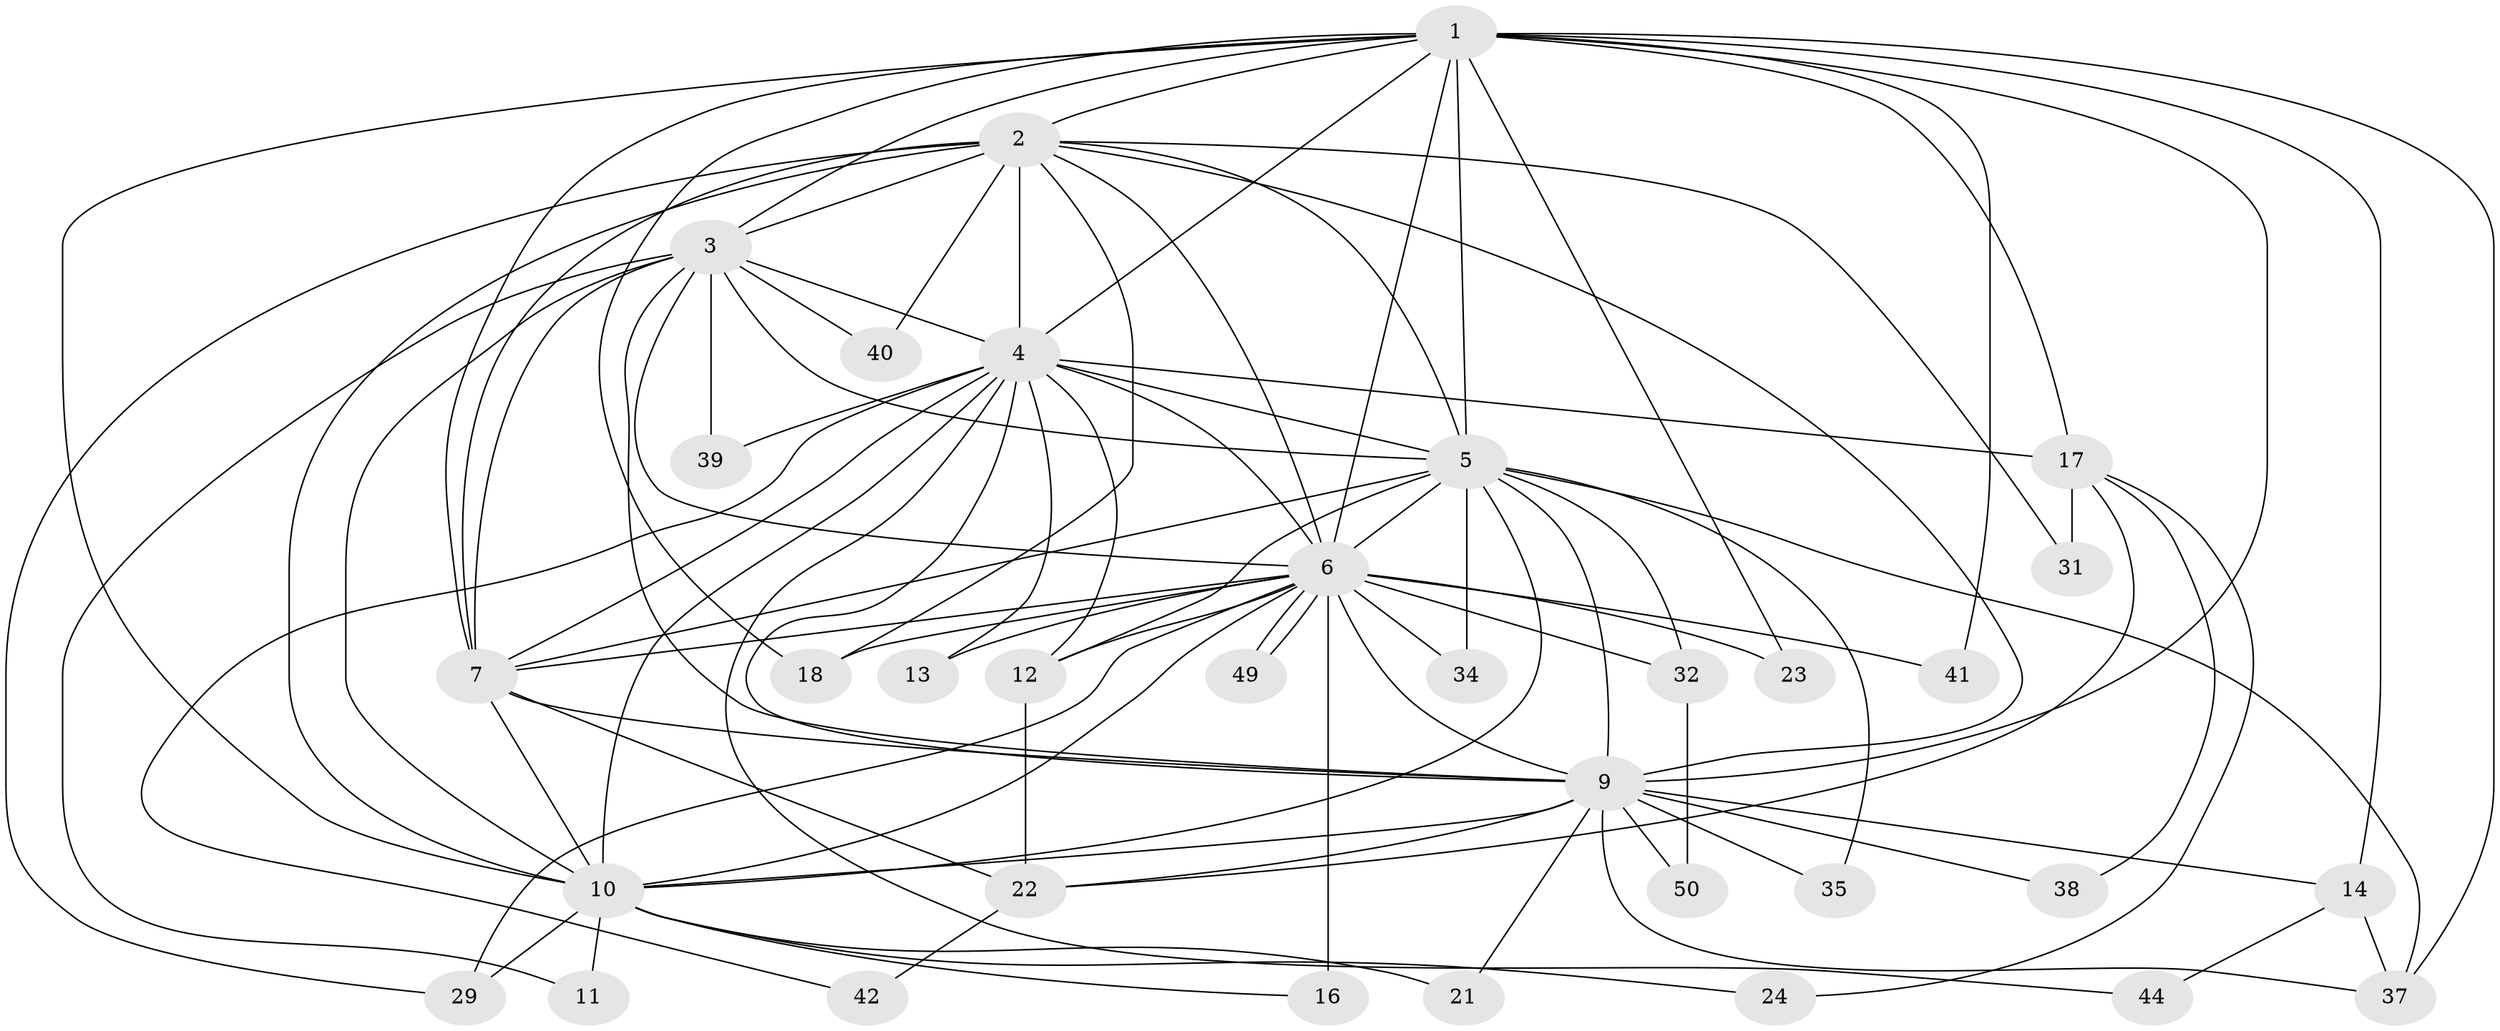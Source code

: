 // original degree distribution, {16: 0.02, 12: 0.02, 13: 0.04, 17: 0.02, 14: 0.06, 18: 0.02, 10: 0.02, 2: 0.5, 4: 0.12, 6: 0.04, 3: 0.12, 5: 0.02}
// Generated by graph-tools (version 1.1) at 2025/11/02/27/25 16:11:04]
// undirected, 34 vertices, 93 edges
graph export_dot {
graph [start="1"]
  node [color=gray90,style=filled];
  1 [super="+25"];
  2 [super="+19"];
  3 [super="+30"];
  4 [super="+36"];
  5 [super="+48"];
  6 [super="+8"];
  7;
  9 [super="+15"];
  10 [super="+46"];
  11;
  12 [super="+33"];
  13;
  14 [super="+45"];
  16 [super="+26"];
  17 [super="+27"];
  18 [super="+20"];
  21;
  22 [super="+28"];
  23;
  24;
  29;
  31;
  32 [super="+43"];
  34;
  35;
  37 [super="+47"];
  38;
  39;
  40;
  41;
  42;
  44;
  49;
  50;
  1 -- 2;
  1 -- 3 [weight=2];
  1 -- 4;
  1 -- 5;
  1 -- 6 [weight=2];
  1 -- 7;
  1 -- 9;
  1 -- 10;
  1 -- 14 [weight=2];
  1 -- 17 [weight=2];
  1 -- 18;
  1 -- 23;
  1 -- 37;
  1 -- 41;
  2 -- 3;
  2 -- 4 [weight=2];
  2 -- 5;
  2 -- 6 [weight=2];
  2 -- 7;
  2 -- 9;
  2 -- 10;
  2 -- 31;
  2 -- 40;
  2 -- 29;
  2 -- 18;
  3 -- 4;
  3 -- 5;
  3 -- 6 [weight=2];
  3 -- 7;
  3 -- 9;
  3 -- 10;
  3 -- 11;
  3 -- 39;
  3 -- 40;
  4 -- 5;
  4 -- 6 [weight=3];
  4 -- 7;
  4 -- 9 [weight=2];
  4 -- 10;
  4 -- 12;
  4 -- 13;
  4 -- 17;
  4 -- 42;
  4 -- 44;
  4 -- 39;
  5 -- 6 [weight=2];
  5 -- 7;
  5 -- 9;
  5 -- 10;
  5 -- 12;
  5 -- 32;
  5 -- 34;
  5 -- 35;
  5 -- 37;
  6 -- 7 [weight=2];
  6 -- 9 [weight=2];
  6 -- 10 [weight=2];
  6 -- 13;
  6 -- 23;
  6 -- 32 [weight=2];
  6 -- 34;
  6 -- 41;
  6 -- 49;
  6 -- 49;
  6 -- 16 [weight=2];
  6 -- 18;
  6 -- 29;
  6 -- 12;
  7 -- 9;
  7 -- 10;
  7 -- 22;
  9 -- 10;
  9 -- 14;
  9 -- 38;
  9 -- 50;
  9 -- 35;
  9 -- 37;
  9 -- 21;
  9 -- 22;
  10 -- 11;
  10 -- 16;
  10 -- 21;
  10 -- 24;
  10 -- 29;
  12 -- 22;
  14 -- 44;
  14 -- 37;
  17 -- 24;
  17 -- 31;
  17 -- 38;
  17 -- 22;
  22 -- 42;
  32 -- 50;
}
